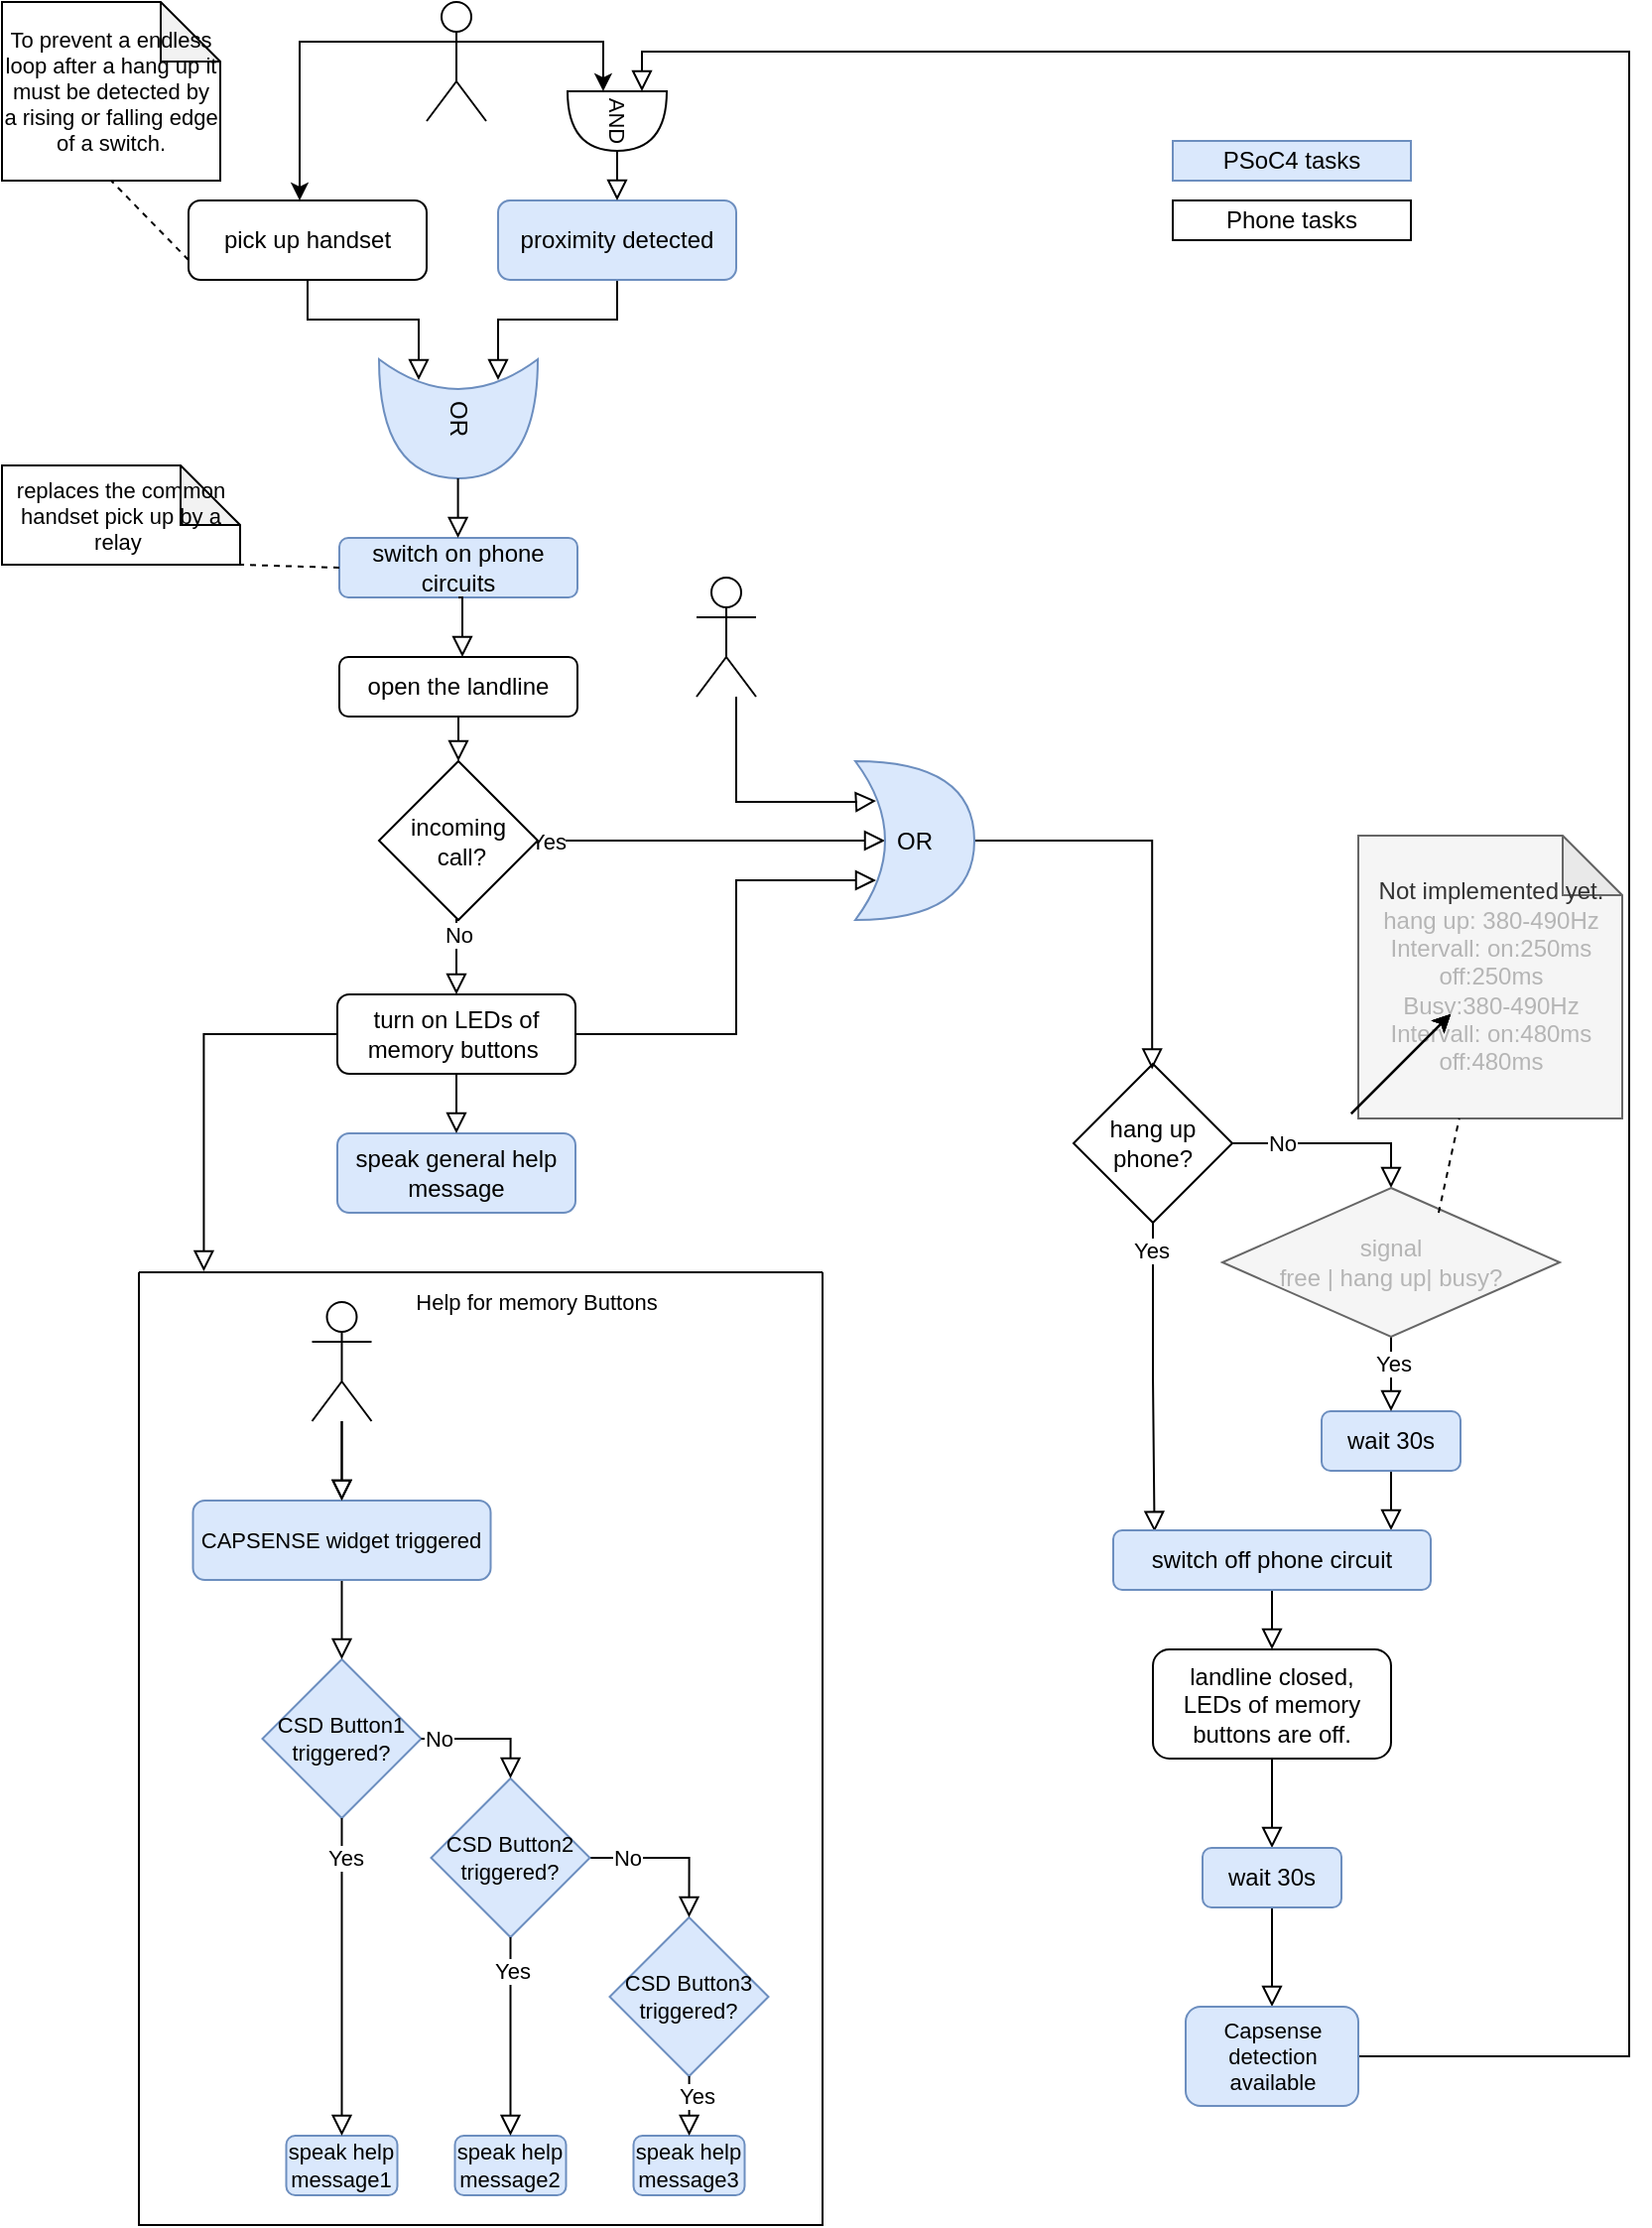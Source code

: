 <mxfile version="20.8.23" type="github">
  <diagram id="C5RBs43oDa-KdzZeNtuy" name="Page-1">
    <mxGraphModel dx="1728" dy="952" grid="1" gridSize="10" guides="1" tooltips="1" connect="1" arrows="1" fold="1" page="1" pageScale="1" pageWidth="827" pageHeight="1169" math="0" shadow="0">
      <root>
        <mxCell id="WIyWlLk6GJQsqaUBKTNV-0" />
        <mxCell id="WIyWlLk6GJQsqaUBKTNV-1" parent="WIyWlLk6GJQsqaUBKTNV-0" />
        <mxCell id="4fPn2dJ94Awd5dNHBFq_-68" style="edgeStyle=orthogonalEdgeStyle;shape=connector;rounded=0;orthogonalLoop=1;jettySize=auto;html=1;exitX=0.5;exitY=1;exitDx=0;exitDy=0;entryX=0.175;entryY=0.75;entryDx=0;entryDy=0;entryPerimeter=0;shadow=0;labelBackgroundColor=none;strokeColor=default;strokeWidth=1;fontFamily=Helvetica;fontSize=11;fontColor=default;endArrow=block;endFill=0;endSize=8;" parent="WIyWlLk6GJQsqaUBKTNV-1" source="WIyWlLk6GJQsqaUBKTNV-3" target="4fPn2dJ94Awd5dNHBFq_-1" edge="1">
          <mxGeometry relative="1" as="geometry" />
        </mxCell>
        <mxCell id="WIyWlLk6GJQsqaUBKTNV-3" value="pick up handset" style="rounded=1;whiteSpace=wrap;html=1;fontSize=12;glass=0;strokeWidth=1;shadow=0;" parent="WIyWlLk6GJQsqaUBKTNV-1" vertex="1">
          <mxGeometry x="94" y="140" width="120" height="40" as="geometry" />
        </mxCell>
        <mxCell id="4fPn2dJ94Awd5dNHBFq_-0" value="&lt;div&gt;switch on phone circuits&lt;/div&gt;" style="rounded=1;whiteSpace=wrap;html=1;fillColor=#dae8fc;strokeColor=#6c8ebf;" parent="WIyWlLk6GJQsqaUBKTNV-1" vertex="1">
          <mxGeometry x="170" y="310" width="120" height="30" as="geometry" />
        </mxCell>
        <mxCell id="4fPn2dJ94Awd5dNHBFq_-1" value="&lt;div&gt;OR&lt;/div&gt;" style="shape=xor;whiteSpace=wrap;html=1;rotation=90;fillColor=#dae8fc;strokeColor=#6c8ebf;" parent="WIyWlLk6GJQsqaUBKTNV-1" vertex="1">
          <mxGeometry x="200" y="210" width="60" height="80" as="geometry" />
        </mxCell>
        <mxCell id="4fPn2dJ94Awd5dNHBFq_-2" value="speak general help message" style="rounded=1;whiteSpace=wrap;html=1;fillColor=#dae8fc;strokeColor=#6c8ebf;" parent="WIyWlLk6GJQsqaUBKTNV-1" vertex="1">
          <mxGeometry x="169" y="610" width="120" height="40" as="geometry" />
        </mxCell>
        <mxCell id="4fPn2dJ94Awd5dNHBFq_-69" style="edgeStyle=orthogonalEdgeStyle;shape=connector;rounded=0;orthogonalLoop=1;jettySize=auto;html=1;exitX=0.5;exitY=1;exitDx=0;exitDy=0;entryX=0.175;entryY=0.25;entryDx=0;entryDy=0;entryPerimeter=0;shadow=0;labelBackgroundColor=none;strokeColor=default;strokeWidth=1;fontFamily=Helvetica;fontSize=11;fontColor=default;endArrow=block;endFill=0;endSize=8;" parent="WIyWlLk6GJQsqaUBKTNV-1" source="4fPn2dJ94Awd5dNHBFq_-3" target="4fPn2dJ94Awd5dNHBFq_-1" edge="1">
          <mxGeometry relative="1" as="geometry" />
        </mxCell>
        <mxCell id="4fPn2dJ94Awd5dNHBFq_-3" value="proximity detected" style="rounded=1;whiteSpace=wrap;html=1;fillColor=#dae8fc;strokeColor=#6c8ebf;" parent="WIyWlLk6GJQsqaUBKTNV-1" vertex="1">
          <mxGeometry x="250" y="140" width="120" height="40" as="geometry" />
        </mxCell>
        <mxCell id="4fPn2dJ94Awd5dNHBFq_-4" value="" style="rounded=0;html=1;jettySize=auto;orthogonalLoop=1;fontSize=11;endArrow=block;endFill=0;endSize=8;strokeWidth=1;shadow=0;labelBackgroundColor=none;edgeStyle=orthogonalEdgeStyle;entryX=0.175;entryY=0.75;entryDx=0;entryDy=0;entryPerimeter=0;" parent="WIyWlLk6GJQsqaUBKTNV-1" edge="1">
          <mxGeometry width="50" height="50" relative="1" as="geometry">
            <mxPoint x="229.8" y="280" as="sourcePoint" />
            <mxPoint x="229.8" y="310" as="targetPoint" />
            <Array as="points">
              <mxPoint x="230.09" y="300" />
              <mxPoint x="230.09" y="300" />
            </Array>
          </mxGeometry>
        </mxCell>
        <mxCell id="4fPn2dJ94Awd5dNHBFq_-9" value="" style="rounded=0;html=1;jettySize=auto;orthogonalLoop=1;fontSize=11;endArrow=block;endFill=0;endSize=8;strokeWidth=1;shadow=0;labelBackgroundColor=none;edgeStyle=orthogonalEdgeStyle;exitX=0.5;exitY=1;exitDx=0;exitDy=0;" parent="WIyWlLk6GJQsqaUBKTNV-1" source="4fPn2dJ94Awd5dNHBFq_-0" edge="1">
          <mxGeometry width="50" height="50" relative="1" as="geometry">
            <mxPoint x="260" y="480" as="sourcePoint" />
            <mxPoint x="232" y="370" as="targetPoint" />
            <Array as="points">
              <mxPoint x="232" y="340" />
            </Array>
          </mxGeometry>
        </mxCell>
        <mxCell id="4fPn2dJ94Awd5dNHBFq_-53" value="" style="edgeStyle=orthogonalEdgeStyle;rounded=0;orthogonalLoop=1;jettySize=auto;html=1;exitX=0.5;exitY=1;exitDx=0;exitDy=0;labelBackgroundColor=none;endArrow=block;endFill=0;endSize=8;strokeWidth=1;shadow=0;" parent="WIyWlLk6GJQsqaUBKTNV-1" source="4fPn2dJ94Awd5dNHBFq_-11" target="4fPn2dJ94Awd5dNHBFq_-52" edge="1">
          <mxGeometry relative="1" as="geometry">
            <Array as="points">
              <mxPoint x="230" y="410" />
              <mxPoint x="230" y="410" />
            </Array>
          </mxGeometry>
        </mxCell>
        <mxCell id="4fPn2dJ94Awd5dNHBFq_-11" value="open the landline" style="rounded=1;whiteSpace=wrap;html=1;" parent="WIyWlLk6GJQsqaUBKTNV-1" vertex="1">
          <mxGeometry x="170" y="370" width="120" height="30" as="geometry" />
        </mxCell>
        <mxCell id="4fPn2dJ94Awd5dNHBFq_-61" style="edgeStyle=orthogonalEdgeStyle;shape=connector;rounded=0;orthogonalLoop=1;jettySize=auto;html=1;exitX=0.5;exitY=1;exitDx=0;exitDy=0;entryX=0.5;entryY=0;entryDx=0;entryDy=0;shadow=0;labelBackgroundColor=none;strokeColor=default;strokeWidth=1;fontFamily=Helvetica;fontSize=11;fontColor=default;endArrow=block;endFill=0;endSize=8;" parent="WIyWlLk6GJQsqaUBKTNV-1" source="4fPn2dJ94Awd5dNHBFq_-12" target="4fPn2dJ94Awd5dNHBFq_-2" edge="1">
          <mxGeometry relative="1" as="geometry" />
        </mxCell>
        <mxCell id="4fPn2dJ94Awd5dNHBFq_-110" style="edgeStyle=orthogonalEdgeStyle;shape=connector;rounded=0;orthogonalLoop=1;jettySize=auto;html=1;exitX=0;exitY=0.5;exitDx=0;exitDy=0;entryX=0.095;entryY=-0.001;entryDx=0;entryDy=0;entryPerimeter=0;shadow=0;labelBackgroundColor=default;strokeColor=default;strokeWidth=1;fontFamily=Helvetica;fontSize=11;fontColor=default;endArrow=block;endFill=0;endSize=8;" parent="WIyWlLk6GJQsqaUBKTNV-1" source="4fPn2dJ94Awd5dNHBFq_-12" target="4fPn2dJ94Awd5dNHBFq_-92" edge="1">
          <mxGeometry relative="1" as="geometry">
            <Array as="points">
              <mxPoint x="102" y="560" />
            </Array>
          </mxGeometry>
        </mxCell>
        <mxCell id="DfglNO9iFc2wlAfMeSWZ-5" style="edgeStyle=orthogonalEdgeStyle;rounded=0;orthogonalLoop=1;jettySize=auto;html=1;entryX=0.175;entryY=0.75;entryDx=0;entryDy=0;entryPerimeter=0;fontColor=default;labelBackgroundColor=none;endArrow=block;shadow=0;strokeWidth=1;endFill=0;endSize=8;" edge="1" parent="WIyWlLk6GJQsqaUBKTNV-1" source="4fPn2dJ94Awd5dNHBFq_-12" target="4fPn2dJ94Awd5dNHBFq_-56">
          <mxGeometry relative="1" as="geometry">
            <Array as="points">
              <mxPoint x="370" y="560" />
              <mxPoint x="370" y="483" />
            </Array>
          </mxGeometry>
        </mxCell>
        <mxCell id="4fPn2dJ94Awd5dNHBFq_-12" value="turn on LEDs of memory buttons&amp;nbsp;" style="rounded=1;whiteSpace=wrap;html=1;" parent="WIyWlLk6GJQsqaUBKTNV-1" vertex="1">
          <mxGeometry x="169" y="540" width="120" height="40" as="geometry" />
        </mxCell>
        <mxCell id="4fPn2dJ94Awd5dNHBFq_-17" value="&lt;div&gt;PSoC4 tasks&lt;/div&gt;" style="rounded=0;whiteSpace=wrap;html=1;fillColor=#dae8fc;strokeColor=#6c8ebf;" parent="WIyWlLk6GJQsqaUBKTNV-1" vertex="1">
          <mxGeometry x="590" y="110" width="120" height="20" as="geometry" />
        </mxCell>
        <mxCell id="4fPn2dJ94Awd5dNHBFq_-18" value="Phone tasks" style="rounded=0;whiteSpace=wrap;html=1;" parent="WIyWlLk6GJQsqaUBKTNV-1" vertex="1">
          <mxGeometry x="590" y="140" width="120" height="20" as="geometry" />
        </mxCell>
        <mxCell id="4fPn2dJ94Awd5dNHBFq_-28" value="" style="rounded=0;html=1;jettySize=auto;orthogonalLoop=1;fontSize=11;endArrow=block;endFill=0;endSize=8;strokeWidth=1;shadow=0;labelBackgroundColor=none;edgeStyle=orthogonalEdgeStyle;entryX=0.5;entryY=0;entryDx=0;entryDy=0;exitX=1;exitY=0.5;exitDx=0;exitDy=0;" parent="WIyWlLk6GJQsqaUBKTNV-1" source="4fPn2dJ94Awd5dNHBFq_-33" target="4fPn2dJ94Awd5dNHBFq_-24" edge="1">
          <mxGeometry relative="1" as="geometry" />
        </mxCell>
        <mxCell id="4fPn2dJ94Awd5dNHBFq_-34" value="&lt;div&gt;No&lt;/div&gt;" style="edgeLabel;html=1;align=center;verticalAlign=middle;resizable=0;points=[];" parent="4fPn2dJ94Awd5dNHBFq_-28" vertex="1" connectable="0">
          <mxGeometry x="-0.52" relative="1" as="geometry">
            <mxPoint as="offset" />
          </mxGeometry>
        </mxCell>
        <mxCell id="4fPn2dJ94Awd5dNHBFq_-44" value="" style="rounded=0;html=1;jettySize=auto;orthogonalLoop=1;fontSize=11;endArrow=block;endFill=0;endSize=8;strokeWidth=1;shadow=0;labelBackgroundColor=none;edgeStyle=orthogonalEdgeStyle;entryX=0.875;entryY=0;entryDx=0;entryDy=0;entryPerimeter=0;" parent="WIyWlLk6GJQsqaUBKTNV-1" source="4fPn2dJ94Awd5dNHBFq_-22" target="4fPn2dJ94Awd5dNHBFq_-41" edge="1">
          <mxGeometry relative="1" as="geometry" />
        </mxCell>
        <mxCell id="4fPn2dJ94Awd5dNHBFq_-22" value="wait 30s" style="rounded=1;whiteSpace=wrap;html=1;fillColor=#dae8fc;strokeColor=#6c8ebf;" parent="WIyWlLk6GJQsqaUBKTNV-1" vertex="1">
          <mxGeometry x="665" y="750" width="70" height="30" as="geometry" />
        </mxCell>
        <mxCell id="4fPn2dJ94Awd5dNHBFq_-23" value="&lt;div&gt;Not implemented yet.&lt;br&gt;&lt;/div&gt;&lt;div&gt;&lt;font color=&quot;#B5B5B5&quot;&gt;hang up: 380-490Hz&lt;/font&gt;&lt;/div&gt;&lt;div&gt;&lt;font color=&quot;#B5B5B5&quot;&gt;Intervall: on:250ms&lt;/font&gt;&lt;/div&gt;&lt;div&gt;&lt;font color=&quot;#B5B5B5&quot;&gt;off:250ms&lt;/font&gt;&lt;/div&gt;&lt;div&gt;&lt;font color=&quot;#B5B5B5&quot;&gt;Busy:380-490Hz&lt;/font&gt;&lt;div&gt;&lt;font color=&quot;#B5B5B5&quot;&gt;Intervall: on:480ms&lt;/font&gt;&lt;/div&gt;&lt;div&gt;&lt;font color=&quot;#B5B5B5&quot;&gt;off:480ms&lt;/font&gt;&lt;/div&gt; &lt;/div&gt;" style="shape=note;whiteSpace=wrap;html=1;backgroundOutline=1;darkOpacity=0.05;fillColor=#f5f5f5;fontColor=#333333;strokeColor=#666666;" parent="WIyWlLk6GJQsqaUBKTNV-1" vertex="1">
          <mxGeometry x="683.5" y="460" width="133" height="142.5" as="geometry" />
        </mxCell>
        <mxCell id="4fPn2dJ94Awd5dNHBFq_-43" style="rounded=0;html=1;jettySize=auto;orthogonalLoop=1;fontSize=11;endArrow=block;endFill=0;endSize=8;strokeWidth=1;shadow=0;labelBackgroundColor=none;edgeStyle=orthogonalEdgeStyle;" parent="WIyWlLk6GJQsqaUBKTNV-1" source="4fPn2dJ94Awd5dNHBFq_-24" target="4fPn2dJ94Awd5dNHBFq_-22" edge="1">
          <mxGeometry relative="1" as="geometry">
            <Array as="points">
              <mxPoint x="700" y="730" />
              <mxPoint x="700" y="730" />
            </Array>
          </mxGeometry>
        </mxCell>
        <mxCell id="4fPn2dJ94Awd5dNHBFq_-45" value="Yes" style="edgeLabel;html=1;align=center;verticalAlign=middle;resizable=0;points=[];" parent="4fPn2dJ94Awd5dNHBFq_-43" vertex="1" connectable="0">
          <mxGeometry x="-0.301" y="1" relative="1" as="geometry">
            <mxPoint as="offset" />
          </mxGeometry>
        </mxCell>
        <mxCell id="4fPn2dJ94Awd5dNHBFq_-24" value="&lt;div&gt;signal&lt;br&gt;&lt;/div&gt;&lt;div&gt;free | hang up| busy?&lt;/div&gt;" style="rhombus;whiteSpace=wrap;html=1;fillColor=#f5f5f5;strokeColor=#666666;fontColor=#B5B5B5;" parent="WIyWlLk6GJQsqaUBKTNV-1" vertex="1">
          <mxGeometry x="615" y="637.5" width="170" height="75" as="geometry" />
        </mxCell>
        <mxCell id="4fPn2dJ94Awd5dNHBFq_-42" style="rounded=0;html=1;jettySize=auto;orthogonalLoop=1;fontSize=11;endArrow=block;endFill=0;endSize=8;strokeWidth=1;shadow=0;labelBackgroundColor=none;edgeStyle=orthogonalEdgeStyle;entryX=0.13;entryY=0.027;entryDx=0;entryDy=0;entryPerimeter=0;" parent="WIyWlLk6GJQsqaUBKTNV-1" source="4fPn2dJ94Awd5dNHBFq_-33" target="4fPn2dJ94Awd5dNHBFq_-41" edge="1">
          <mxGeometry relative="1" as="geometry">
            <mxPoint x="580" y="760" as="targetPoint" />
          </mxGeometry>
        </mxCell>
        <mxCell id="4fPn2dJ94Awd5dNHBFq_-48" value="Yes" style="edgeLabel;html=1;align=center;verticalAlign=middle;resizable=0;points=[];" parent="4fPn2dJ94Awd5dNHBFq_-42" vertex="1" connectable="0">
          <mxGeometry x="-0.819" y="-1" relative="1" as="geometry">
            <mxPoint as="offset" />
          </mxGeometry>
        </mxCell>
        <mxCell id="4fPn2dJ94Awd5dNHBFq_-33" value="hang up phone?" style="rhombus;whiteSpace=wrap;html=1;" parent="WIyWlLk6GJQsqaUBKTNV-1" vertex="1">
          <mxGeometry x="540" y="575" width="80" height="80" as="geometry" />
        </mxCell>
        <mxCell id="4fPn2dJ94Awd5dNHBFq_-36" value="" style="rounded=0;html=1;jettySize=auto;orthogonalLoop=1;fontSize=11;endArrow=block;endFill=0;endSize=8;strokeWidth=1;shadow=0;labelBackgroundColor=none;edgeStyle=orthogonalEdgeStyle;entryX=0.495;entryY=0.035;entryDx=0;entryDy=0;entryPerimeter=0;exitX=1;exitY=0.5;exitDx=0;exitDy=0;exitPerimeter=0;" parent="WIyWlLk6GJQsqaUBKTNV-1" source="4fPn2dJ94Awd5dNHBFq_-56" target="4fPn2dJ94Awd5dNHBFq_-33" edge="1">
          <mxGeometry relative="1" as="geometry" />
        </mxCell>
        <mxCell id="DfglNO9iFc2wlAfMeSWZ-3" style="edgeStyle=orthogonalEdgeStyle;rounded=0;orthogonalLoop=1;jettySize=auto;html=1;entryX=0.175;entryY=0.25;entryDx=0;entryDy=0;entryPerimeter=0;fontColor=default;labelBackgroundColor=none;endArrow=block;shadow=0;strokeWidth=1;endFill=0;endSize=8;" edge="1" parent="WIyWlLk6GJQsqaUBKTNV-1" source="4fPn2dJ94Awd5dNHBFq_-35" target="4fPn2dJ94Awd5dNHBFq_-56">
          <mxGeometry relative="1" as="geometry">
            <Array as="points">
              <mxPoint x="370" y="443" />
              <mxPoint x="431" y="443" />
            </Array>
          </mxGeometry>
        </mxCell>
        <mxCell id="4fPn2dJ94Awd5dNHBFq_-35" value="" style="shape=umlActor;verticalLabelPosition=bottom;verticalAlign=top;html=1;outlineConnect=0;" parent="WIyWlLk6GJQsqaUBKTNV-1" vertex="1">
          <mxGeometry x="350" y="330" width="30" height="60" as="geometry" />
        </mxCell>
        <mxCell id="4fPn2dJ94Awd5dNHBFq_-38" style="edgeStyle=orthogonalEdgeStyle;rounded=0;orthogonalLoop=1;jettySize=auto;html=1;exitX=0;exitY=0.333;exitDx=0;exitDy=0;exitPerimeter=0;" parent="WIyWlLk6GJQsqaUBKTNV-1" source="4fPn2dJ94Awd5dNHBFq_-37" target="WIyWlLk6GJQsqaUBKTNV-3" edge="1">
          <mxGeometry relative="1" as="geometry">
            <Array as="points">
              <mxPoint x="150" y="60" />
            </Array>
          </mxGeometry>
        </mxCell>
        <mxCell id="4fPn2dJ94Awd5dNHBFq_-39" style="edgeStyle=orthogonalEdgeStyle;rounded=0;orthogonalLoop=1;jettySize=auto;html=1;exitX=1;exitY=0.333;exitDx=0;exitDy=0;exitPerimeter=0;entryX=-0.002;entryY=0.641;entryDx=0;entryDy=0;entryPerimeter=0;" parent="WIyWlLk6GJQsqaUBKTNV-1" source="4fPn2dJ94Awd5dNHBFq_-37" target="4fPn2dJ94Awd5dNHBFq_-115" edge="1">
          <mxGeometry relative="1" as="geometry">
            <mxPoint x="312" y="128" as="targetPoint" />
          </mxGeometry>
        </mxCell>
        <mxCell id="4fPn2dJ94Awd5dNHBFq_-37" value="" style="shape=umlActor;verticalLabelPosition=bottom;verticalAlign=top;html=1;outlineConnect=0;" parent="WIyWlLk6GJQsqaUBKTNV-1" vertex="1">
          <mxGeometry x="214" y="40" width="30" height="60" as="geometry" />
        </mxCell>
        <mxCell id="4fPn2dJ94Awd5dNHBFq_-62" style="edgeStyle=orthogonalEdgeStyle;shape=connector;rounded=0;orthogonalLoop=1;jettySize=auto;html=1;shadow=0;labelBackgroundColor=none;strokeColor=default;strokeWidth=1;fontFamily=Helvetica;fontSize=11;fontColor=default;endArrow=block;endFill=0;endSize=8;" parent="WIyWlLk6GJQsqaUBKTNV-1" source="4fPn2dJ94Awd5dNHBFq_-41" target="4fPn2dJ94Awd5dNHBFq_-46" edge="1">
          <mxGeometry relative="1" as="geometry" />
        </mxCell>
        <mxCell id="4fPn2dJ94Awd5dNHBFq_-41" value="switch off phone circuit" style="rounded=1;whiteSpace=wrap;html=1;fillColor=#dae8fc;strokeColor=#6c8ebf;" parent="WIyWlLk6GJQsqaUBKTNV-1" vertex="1">
          <mxGeometry x="560" y="810" width="160" height="30" as="geometry" />
        </mxCell>
        <mxCell id="4fPn2dJ94Awd5dNHBFq_-113" style="edgeStyle=orthogonalEdgeStyle;shape=connector;rounded=0;orthogonalLoop=1;jettySize=auto;html=1;exitX=0.5;exitY=1;exitDx=0;exitDy=0;entryX=0.5;entryY=0;entryDx=0;entryDy=0;shadow=0;labelBackgroundColor=default;strokeColor=default;strokeWidth=1;fontFamily=Helvetica;fontSize=11;fontColor=default;endArrow=block;endFill=0;endSize=8;" parent="WIyWlLk6GJQsqaUBKTNV-1" source="4fPn2dJ94Awd5dNHBFq_-46" target="4fPn2dJ94Awd5dNHBFq_-112" edge="1">
          <mxGeometry relative="1" as="geometry" />
        </mxCell>
        <mxCell id="4fPn2dJ94Awd5dNHBFq_-46" value="&lt;div&gt;landline closed, &lt;br&gt;&lt;/div&gt;&lt;div&gt;LEDs of memory buttons are off.&lt;/div&gt;" style="rounded=1;whiteSpace=wrap;html=1;" parent="WIyWlLk6GJQsqaUBKTNV-1" vertex="1">
          <mxGeometry x="580" y="870" width="120" height="55" as="geometry" />
        </mxCell>
        <mxCell id="4fPn2dJ94Awd5dNHBFq_-51" value="" style="endArrow=none;dashed=1;html=1;rounded=0;exitX=0.641;exitY=0.167;exitDx=0;exitDy=0;exitPerimeter=0;" parent="WIyWlLk6GJQsqaUBKTNV-1" source="4fPn2dJ94Awd5dNHBFq_-24" target="4fPn2dJ94Awd5dNHBFq_-23" edge="1">
          <mxGeometry width="50" height="50" relative="1" as="geometry">
            <mxPoint x="720" y="640" as="sourcePoint" />
            <mxPoint x="730" y="610" as="targetPoint" />
          </mxGeometry>
        </mxCell>
        <mxCell id="4fPn2dJ94Awd5dNHBFq_-58" style="edgeStyle=orthogonalEdgeStyle;shape=connector;rounded=0;orthogonalLoop=1;jettySize=auto;html=1;exitX=1;exitY=0.5;exitDx=0;exitDy=0;entryX=0.25;entryY=0.5;entryDx=0;entryDy=0;entryPerimeter=0;shadow=0;labelBackgroundColor=none;strokeColor=default;strokeWidth=1;fontFamily=Helvetica;fontSize=11;fontColor=default;endArrow=block;endFill=0;endSize=8;" parent="WIyWlLk6GJQsqaUBKTNV-1" source="4fPn2dJ94Awd5dNHBFq_-52" target="4fPn2dJ94Awd5dNHBFq_-56" edge="1">
          <mxGeometry relative="1" as="geometry">
            <Array as="points">
              <mxPoint x="330" y="463" />
              <mxPoint x="330" y="463" />
            </Array>
          </mxGeometry>
        </mxCell>
        <mxCell id="4fPn2dJ94Awd5dNHBFq_-59" value="Yes" style="edgeLabel;html=1;align=center;verticalAlign=middle;resizable=0;points=[];fontSize=11;fontFamily=Helvetica;fontColor=default;" parent="4fPn2dJ94Awd5dNHBFq_-58" vertex="1" connectable="0">
          <mxGeometry x="-0.554" y="-2" relative="1" as="geometry">
            <mxPoint x="-34" y="-2" as="offset" />
          </mxGeometry>
        </mxCell>
        <mxCell id="4fPn2dJ94Awd5dNHBFq_-60" value="No" style="edgeStyle=orthogonalEdgeStyle;shape=connector;rounded=0;orthogonalLoop=1;jettySize=auto;html=1;exitX=0.5;exitY=1;exitDx=0;exitDy=0;entryX=0.5;entryY=0;entryDx=0;entryDy=0;shadow=0;labelBackgroundColor=default;strokeColor=default;strokeWidth=1;fontFamily=Helvetica;fontSize=11;fontColor=default;endArrow=block;endFill=0;endSize=8;" parent="WIyWlLk6GJQsqaUBKTNV-1" source="4fPn2dJ94Awd5dNHBFq_-52" target="4fPn2dJ94Awd5dNHBFq_-12" edge="1">
          <mxGeometry x="-0.556" y="1" relative="1" as="geometry">
            <Array as="points">
              <mxPoint x="229" y="502" />
            </Array>
            <mxPoint as="offset" />
          </mxGeometry>
        </mxCell>
        <mxCell id="4fPn2dJ94Awd5dNHBFq_-52" value="&lt;div&gt;incoming&lt;/div&gt;&lt;div&gt;&amp;nbsp;call?&lt;/div&gt;" style="rhombus;whiteSpace=wrap;html=1;" parent="WIyWlLk6GJQsqaUBKTNV-1" vertex="1">
          <mxGeometry x="190" y="422.5" width="80" height="80" as="geometry" />
        </mxCell>
        <mxCell id="4fPn2dJ94Awd5dNHBFq_-54" value="replaces the common handset pick up by a relay&amp;nbsp; " style="shape=note;whiteSpace=wrap;html=1;backgroundOutline=1;darkOpacity=0.05;fontFamily=Helvetica;fontSize=11;fontColor=default;" parent="WIyWlLk6GJQsqaUBKTNV-1" vertex="1">
          <mxGeometry y="273.5" width="120" height="50" as="geometry" />
        </mxCell>
        <mxCell id="4fPn2dJ94Awd5dNHBFq_-55" value="" style="endArrow=none;dashed=1;html=1;rounded=0;shadow=0;labelBackgroundColor=none;strokeColor=default;strokeWidth=1;fontFamily=Helvetica;fontSize=11;fontColor=default;endSize=8;shape=connector;exitX=0;exitY=0.5;exitDx=0;exitDy=0;entryX=1;entryY=1;entryDx=0;entryDy=0;entryPerimeter=0;" parent="WIyWlLk6GJQsqaUBKTNV-1" source="4fPn2dJ94Awd5dNHBFq_-0" target="4fPn2dJ94Awd5dNHBFq_-54" edge="1">
          <mxGeometry width="50" height="50" relative="1" as="geometry">
            <mxPoint x="100" y="380" as="sourcePoint" />
            <mxPoint x="150" y="330" as="targetPoint" />
          </mxGeometry>
        </mxCell>
        <mxCell id="4fPn2dJ94Awd5dNHBFq_-56" value="&lt;div&gt;OR&lt;/div&gt;" style="shape=xor;whiteSpace=wrap;html=1;rotation=0;fillColor=#dae8fc;strokeColor=#6c8ebf;" parent="WIyWlLk6GJQsqaUBKTNV-1" vertex="1">
          <mxGeometry x="430" y="422.5" width="60" height="80" as="geometry" />
        </mxCell>
        <mxCell id="4fPn2dJ94Awd5dNHBFq_-64" value="To prevent a endless loop after a hang up it must be detected by a rising or falling edge of a switch." style="shape=note;whiteSpace=wrap;html=1;backgroundOutline=1;darkOpacity=0.05;fontFamily=Helvetica;fontSize=11;fontColor=default;" parent="WIyWlLk6GJQsqaUBKTNV-1" vertex="1">
          <mxGeometry y="40" width="110" height="90" as="geometry" />
        </mxCell>
        <mxCell id="4fPn2dJ94Awd5dNHBFq_-66" value="" style="endArrow=none;dashed=1;html=1;rounded=0;shadow=0;labelBackgroundColor=none;strokeColor=default;strokeWidth=1;fontFamily=Helvetica;fontSize=11;fontColor=default;endSize=8;shape=connector;entryX=0.5;entryY=1;entryDx=0;entryDy=0;entryPerimeter=0;exitX=0;exitY=0.75;exitDx=0;exitDy=0;" parent="WIyWlLk6GJQsqaUBKTNV-1" source="WIyWlLk6GJQsqaUBKTNV-3" target="4fPn2dJ94Awd5dNHBFq_-64" edge="1">
          <mxGeometry width="50" height="50" relative="1" as="geometry">
            <mxPoint x="10" y="190" as="sourcePoint" />
            <mxPoint x="60" y="140" as="targetPoint" />
          </mxGeometry>
        </mxCell>
        <mxCell id="4fPn2dJ94Awd5dNHBFq_-92" value="" style="swimlane;startSize=0;fontFamily=Helvetica;fontSize=11;fontColor=default;" parent="WIyWlLk6GJQsqaUBKTNV-1" vertex="1">
          <mxGeometry x="69" y="680" width="344.5" height="480" as="geometry">
            <mxRectangle x="69" y="680" width="181" height="40" as="alternateBounds" />
          </mxGeometry>
        </mxCell>
        <mxCell id="4fPn2dJ94Awd5dNHBFq_-96" value="CSD Button1 triggered?" style="rhombus;whiteSpace=wrap;html=1;fontFamily=Helvetica;fontSize=11;fillColor=#dae8fc;strokeColor=#6c8ebf;" parent="4fPn2dJ94Awd5dNHBFq_-92" vertex="1">
          <mxGeometry x="62.25" y="195" width="80" height="80" as="geometry" />
        </mxCell>
        <mxCell id="4fPn2dJ94Awd5dNHBFq_-98" value="CSD Button3 triggered?" style="rhombus;whiteSpace=wrap;html=1;fontFamily=Helvetica;fontSize=11;fillColor=#dae8fc;strokeColor=#6c8ebf;" parent="4fPn2dJ94Awd5dNHBFq_-92" vertex="1">
          <mxGeometry x="237.25" y="325" width="80" height="80" as="geometry" />
        </mxCell>
        <mxCell id="4fPn2dJ94Awd5dNHBFq_-99" value="No" style="edgeStyle=orthogonalEdgeStyle;shape=connector;rounded=0;orthogonalLoop=1;jettySize=auto;html=1;exitX=1;exitY=0.5;exitDx=0;exitDy=0;entryX=0.5;entryY=0;entryDx=0;entryDy=0;shadow=0;labelBackgroundColor=default;strokeColor=default;strokeWidth=1;fontFamily=Helvetica;fontSize=11;fontColor=default;endArrow=block;endFill=0;endSize=8;" parent="4fPn2dJ94Awd5dNHBFq_-92" source="4fPn2dJ94Awd5dNHBFq_-101" target="4fPn2dJ94Awd5dNHBFq_-98" edge="1">
          <mxGeometry x="-0.529" relative="1" as="geometry">
            <mxPoint as="offset" />
          </mxGeometry>
        </mxCell>
        <mxCell id="4fPn2dJ94Awd5dNHBFq_-101" value="CSD Button2 triggered?" style="rhombus;whiteSpace=wrap;html=1;fontFamily=Helvetica;fontSize=11;fillColor=#dae8fc;strokeColor=#6c8ebf;" parent="4fPn2dJ94Awd5dNHBFq_-92" vertex="1">
          <mxGeometry x="147.25" y="255" width="80" height="80" as="geometry" />
        </mxCell>
        <mxCell id="4fPn2dJ94Awd5dNHBFq_-94" value="No" style="edgeStyle=orthogonalEdgeStyle;shape=connector;rounded=0;orthogonalLoop=1;jettySize=auto;html=1;exitX=1;exitY=0.5;exitDx=0;exitDy=0;entryX=0.5;entryY=0;entryDx=0;entryDy=0;shadow=0;labelBackgroundColor=default;strokeColor=default;strokeWidth=1;fontFamily=Helvetica;fontSize=11;fontColor=default;endArrow=block;endFill=0;endSize=8;" parent="4fPn2dJ94Awd5dNHBFq_-92" source="4fPn2dJ94Awd5dNHBFq_-96" target="4fPn2dJ94Awd5dNHBFq_-101" edge="1">
          <mxGeometry x="-0.731" relative="1" as="geometry">
            <mxPoint as="offset" />
          </mxGeometry>
        </mxCell>
        <mxCell id="4fPn2dJ94Awd5dNHBFq_-104" value="" style="shape=umlActor;verticalLabelPosition=bottom;verticalAlign=top;html=1;outlineConnect=0;fontFamily=Helvetica;fontSize=11;fontColor=default;" parent="4fPn2dJ94Awd5dNHBFq_-92" vertex="1">
          <mxGeometry x="87.25" y="15" width="30" height="60" as="geometry" />
        </mxCell>
        <mxCell id="4fPn2dJ94Awd5dNHBFq_-105" style="edgeStyle=orthogonalEdgeStyle;shape=connector;rounded=0;orthogonalLoop=1;jettySize=auto;html=1;entryX=0.5;entryY=0;entryDx=0;entryDy=0;shadow=0;labelBackgroundColor=default;strokeColor=default;strokeWidth=1;fontFamily=Helvetica;fontSize=11;fontColor=default;endArrow=block;endFill=0;endSize=8;" parent="4fPn2dJ94Awd5dNHBFq_-92" source="4fPn2dJ94Awd5dNHBFq_-106" target="4fPn2dJ94Awd5dNHBFq_-96" edge="1">
          <mxGeometry relative="1" as="geometry" />
        </mxCell>
        <mxCell id="4fPn2dJ94Awd5dNHBFq_-106" value="CAPSENSE widget triggered" style="rounded=1;whiteSpace=wrap;html=1;fontFamily=Helvetica;fontSize=11;fillColor=#dae8fc;strokeColor=#6c8ebf;" parent="4fPn2dJ94Awd5dNHBFq_-92" vertex="1">
          <mxGeometry x="27.25" y="115" width="150" height="40" as="geometry" />
        </mxCell>
        <mxCell id="4fPn2dJ94Awd5dNHBFq_-102" value="" style="edgeStyle=orthogonalEdgeStyle;shape=connector;rounded=0;orthogonalLoop=1;jettySize=auto;html=1;shadow=0;labelBackgroundColor=default;strokeColor=default;strokeWidth=1;fontFamily=Helvetica;fontSize=11;fontColor=default;endArrow=block;endFill=0;endSize=8;" parent="4fPn2dJ94Awd5dNHBFq_-92" source="4fPn2dJ94Awd5dNHBFq_-104" target="4fPn2dJ94Awd5dNHBFq_-106" edge="1">
          <mxGeometry relative="1" as="geometry" />
        </mxCell>
        <mxCell id="4fPn2dJ94Awd5dNHBFq_-103" value="" style="edgeStyle=orthogonalEdgeStyle;shape=connector;rounded=0;orthogonalLoop=1;jettySize=auto;html=1;shadow=0;labelBackgroundColor=default;strokeColor=default;strokeWidth=1;fontFamily=Helvetica;fontSize=11;fontColor=default;endArrow=block;endFill=0;endSize=8;" parent="4fPn2dJ94Awd5dNHBFq_-92" source="4fPn2dJ94Awd5dNHBFq_-104" target="4fPn2dJ94Awd5dNHBFq_-106" edge="1">
          <mxGeometry relative="1" as="geometry" />
        </mxCell>
        <mxCell id="4fPn2dJ94Awd5dNHBFq_-107" value="speak help message1" style="rounded=1;whiteSpace=wrap;html=1;fontFamily=Helvetica;fontSize=11;fillColor=#dae8fc;strokeColor=#6c8ebf;" parent="4fPn2dJ94Awd5dNHBFq_-92" vertex="1">
          <mxGeometry x="74.25" y="435" width="56" height="30" as="geometry" />
        </mxCell>
        <mxCell id="4fPn2dJ94Awd5dNHBFq_-95" style="edgeStyle=orthogonalEdgeStyle;shape=connector;rounded=0;orthogonalLoop=1;jettySize=auto;html=1;exitX=0.5;exitY=1;exitDx=0;exitDy=0;shadow=0;labelBackgroundColor=default;strokeColor=default;strokeWidth=1;fontFamily=Helvetica;fontSize=11;fontColor=default;endArrow=block;endFill=0;endSize=8;" parent="4fPn2dJ94Awd5dNHBFq_-92" source="4fPn2dJ94Awd5dNHBFq_-96" target="4fPn2dJ94Awd5dNHBFq_-107" edge="1">
          <mxGeometry relative="1" as="geometry" />
        </mxCell>
        <mxCell id="4fPn2dJ94Awd5dNHBFq_-123" value="Yes" style="edgeLabel;html=1;align=center;verticalAlign=middle;resizable=0;points=[];fontSize=11;fontFamily=Helvetica;fontColor=default;" parent="4fPn2dJ94Awd5dNHBFq_-95" vertex="1" connectable="0">
          <mxGeometry x="-0.754" y="1" relative="1" as="geometry">
            <mxPoint as="offset" />
          </mxGeometry>
        </mxCell>
        <mxCell id="4fPn2dJ94Awd5dNHBFq_-108" value="speak help message2" style="rounded=1;whiteSpace=wrap;html=1;fontFamily=Helvetica;fontSize=11;fillColor=#dae8fc;strokeColor=#6c8ebf;" parent="4fPn2dJ94Awd5dNHBFq_-92" vertex="1">
          <mxGeometry x="159.25" y="435" width="56" height="30" as="geometry" />
        </mxCell>
        <mxCell id="4fPn2dJ94Awd5dNHBFq_-100" style="edgeStyle=orthogonalEdgeStyle;shape=connector;rounded=0;orthogonalLoop=1;jettySize=auto;html=1;entryX=0.5;entryY=0;entryDx=0;entryDy=0;shadow=0;labelBackgroundColor=default;strokeColor=default;strokeWidth=1;fontFamily=Helvetica;fontSize=11;fontColor=default;endArrow=block;endFill=0;endSize=8;" parent="4fPn2dJ94Awd5dNHBFq_-92" source="4fPn2dJ94Awd5dNHBFq_-101" target="4fPn2dJ94Awd5dNHBFq_-108" edge="1">
          <mxGeometry relative="1" as="geometry" />
        </mxCell>
        <mxCell id="4fPn2dJ94Awd5dNHBFq_-124" value="Yes" style="edgeLabel;html=1;align=center;verticalAlign=middle;resizable=0;points=[];fontSize=11;fontFamily=Helvetica;fontColor=default;" parent="4fPn2dJ94Awd5dNHBFq_-100" vertex="1" connectable="0">
          <mxGeometry x="-0.673" relative="1" as="geometry">
            <mxPoint as="offset" />
          </mxGeometry>
        </mxCell>
        <mxCell id="4fPn2dJ94Awd5dNHBFq_-109" value="speak help message3" style="rounded=1;whiteSpace=wrap;html=1;fontFamily=Helvetica;fontSize=11;fillColor=#dae8fc;strokeColor=#6c8ebf;" parent="4fPn2dJ94Awd5dNHBFq_-92" vertex="1">
          <mxGeometry x="249.25" y="435" width="56" height="30" as="geometry" />
        </mxCell>
        <mxCell id="4fPn2dJ94Awd5dNHBFq_-97" value="Yes" style="edgeStyle=orthogonalEdgeStyle;shape=connector;rounded=0;orthogonalLoop=1;jettySize=auto;html=1;shadow=0;labelBackgroundColor=default;strokeColor=default;strokeWidth=1;fontFamily=Helvetica;fontSize=11;fontColor=default;endArrow=block;endFill=0;endSize=8;" parent="4fPn2dJ94Awd5dNHBFq_-92" source="4fPn2dJ94Awd5dNHBFq_-98" target="4fPn2dJ94Awd5dNHBFq_-109" edge="1">
          <mxGeometry x="0.201" y="4" relative="1" as="geometry">
            <mxPoint as="offset" />
          </mxGeometry>
        </mxCell>
        <mxCell id="4fPn2dJ94Awd5dNHBFq_-129" value="Help for memory Buttons" style="text;html=1;align=center;verticalAlign=middle;resizable=1;points=[];autosize=1;strokeColor=none;fillColor=none;fontSize=11;fontFamily=Helvetica;fontColor=default;movable=1;rotatable=1;deletable=1;editable=1;locked=0;connectable=1;" parent="4fPn2dJ94Awd5dNHBFq_-92" vertex="1">
          <mxGeometry x="125.25" width="150" height="30" as="geometry" />
        </mxCell>
        <mxCell id="4fPn2dJ94Awd5dNHBFq_-117" style="edgeStyle=orthogonalEdgeStyle;shape=connector;rounded=0;orthogonalLoop=1;jettySize=auto;html=1;entryX=0;entryY=0.25;entryDx=0;entryDy=0;entryPerimeter=0;shadow=0;labelBackgroundColor=default;strokeColor=default;strokeWidth=1;fontFamily=Helvetica;fontSize=11;fontColor=default;endArrow=block;endFill=0;endSize=8;exitX=1;exitY=0.5;exitDx=0;exitDy=0;" parent="WIyWlLk6GJQsqaUBKTNV-1" source="4fPn2dJ94Awd5dNHBFq_-127" target="4fPn2dJ94Awd5dNHBFq_-115" edge="1">
          <mxGeometry relative="1" as="geometry">
            <Array as="points">
              <mxPoint x="820" y="1075" />
              <mxPoint x="820" y="65" />
              <mxPoint x="323" y="65" />
            </Array>
          </mxGeometry>
        </mxCell>
        <mxCell id="4fPn2dJ94Awd5dNHBFq_-128" style="edgeStyle=orthogonalEdgeStyle;shape=connector;rounded=0;orthogonalLoop=1;jettySize=auto;html=1;exitX=0.5;exitY=1;exitDx=0;exitDy=0;entryX=0.5;entryY=0;entryDx=0;entryDy=0;shadow=0;labelBackgroundColor=default;strokeColor=default;strokeWidth=1;fontFamily=Helvetica;fontSize=11;fontColor=default;endArrow=block;endFill=0;endSize=8;" parent="WIyWlLk6GJQsqaUBKTNV-1" source="4fPn2dJ94Awd5dNHBFq_-112" target="4fPn2dJ94Awd5dNHBFq_-127" edge="1">
          <mxGeometry relative="1" as="geometry" />
        </mxCell>
        <mxCell id="4fPn2dJ94Awd5dNHBFq_-112" value="wait 30s" style="rounded=1;whiteSpace=wrap;html=1;fillColor=#dae8fc;strokeColor=#6c8ebf;" parent="WIyWlLk6GJQsqaUBKTNV-1" vertex="1">
          <mxGeometry x="605" y="970" width="70" height="30" as="geometry" />
        </mxCell>
        <mxCell id="4fPn2dJ94Awd5dNHBFq_-116" style="edgeStyle=orthogonalEdgeStyle;shape=connector;rounded=0;orthogonalLoop=1;jettySize=auto;html=1;exitX=1;exitY=0.5;exitDx=0;exitDy=0;exitPerimeter=0;entryX=0.5;entryY=0;entryDx=0;entryDy=0;shadow=0;labelBackgroundColor=default;strokeColor=default;strokeWidth=1;fontFamily=Helvetica;fontSize=11;fontColor=default;endArrow=block;endFill=0;endSize=8;" parent="WIyWlLk6GJQsqaUBKTNV-1" source="4fPn2dJ94Awd5dNHBFq_-115" target="4fPn2dJ94Awd5dNHBFq_-3" edge="1">
          <mxGeometry relative="1" as="geometry" />
        </mxCell>
        <mxCell id="4fPn2dJ94Awd5dNHBFq_-115" value="AND" style="shape=or;whiteSpace=wrap;html=1;fontFamily=Helvetica;fontSize=11;fontColor=default;rotation=90;" parent="WIyWlLk6GJQsqaUBKTNV-1" vertex="1">
          <mxGeometry x="295" y="75" width="30" height="50" as="geometry" />
        </mxCell>
        <mxCell id="4fPn2dJ94Awd5dNHBFq_-127" value="Capsense detection available" style="rounded=1;whiteSpace=wrap;html=1;fontFamily=Helvetica;fontSize=11;fillColor=#dae8fc;strokeColor=#6c8ebf;" parent="WIyWlLk6GJQsqaUBKTNV-1" vertex="1">
          <mxGeometry x="596.5" y="1050" width="87" height="50" as="geometry" />
        </mxCell>
        <mxCell id="DfglNO9iFc2wlAfMeSWZ-0" value="" style="endArrow=classic;html=1;rounded=0;fontColor=#B5B5B5;" edge="1" parent="WIyWlLk6GJQsqaUBKTNV-1">
          <mxGeometry width="50" height="50" relative="1" as="geometry">
            <mxPoint x="680" y="600" as="sourcePoint" />
            <mxPoint x="730" y="550" as="targetPoint" />
          </mxGeometry>
        </mxCell>
        <mxCell id="DfglNO9iFc2wlAfMeSWZ-1" value="" style="endArrow=classic;html=1;rounded=0;fontColor=#B5B5B5;" edge="1" parent="WIyWlLk6GJQsqaUBKTNV-1">
          <mxGeometry width="50" height="50" relative="1" as="geometry">
            <mxPoint x="680" y="600" as="sourcePoint" />
            <mxPoint x="730" y="550" as="targetPoint" />
          </mxGeometry>
        </mxCell>
        <mxCell id="DfglNO9iFc2wlAfMeSWZ-2" value="" style="endArrow=classic;html=1;rounded=0;fontColor=#B5B5B5;" edge="1" parent="WIyWlLk6GJQsqaUBKTNV-1">
          <mxGeometry width="50" height="50" relative="1" as="geometry">
            <mxPoint x="680" y="600" as="sourcePoint" />
            <mxPoint x="730" y="550" as="targetPoint" />
          </mxGeometry>
        </mxCell>
        <mxCell id="DfglNO9iFc2wlAfMeSWZ-4" value="" style="endArrow=classic;html=1;rounded=0;fontColor=#B5B5B5;" edge="1" parent="WIyWlLk6GJQsqaUBKTNV-1">
          <mxGeometry width="50" height="50" relative="1" as="geometry">
            <mxPoint x="680" y="600" as="sourcePoint" />
            <mxPoint x="730" y="550" as="targetPoint" />
          </mxGeometry>
        </mxCell>
      </root>
    </mxGraphModel>
  </diagram>
</mxfile>
